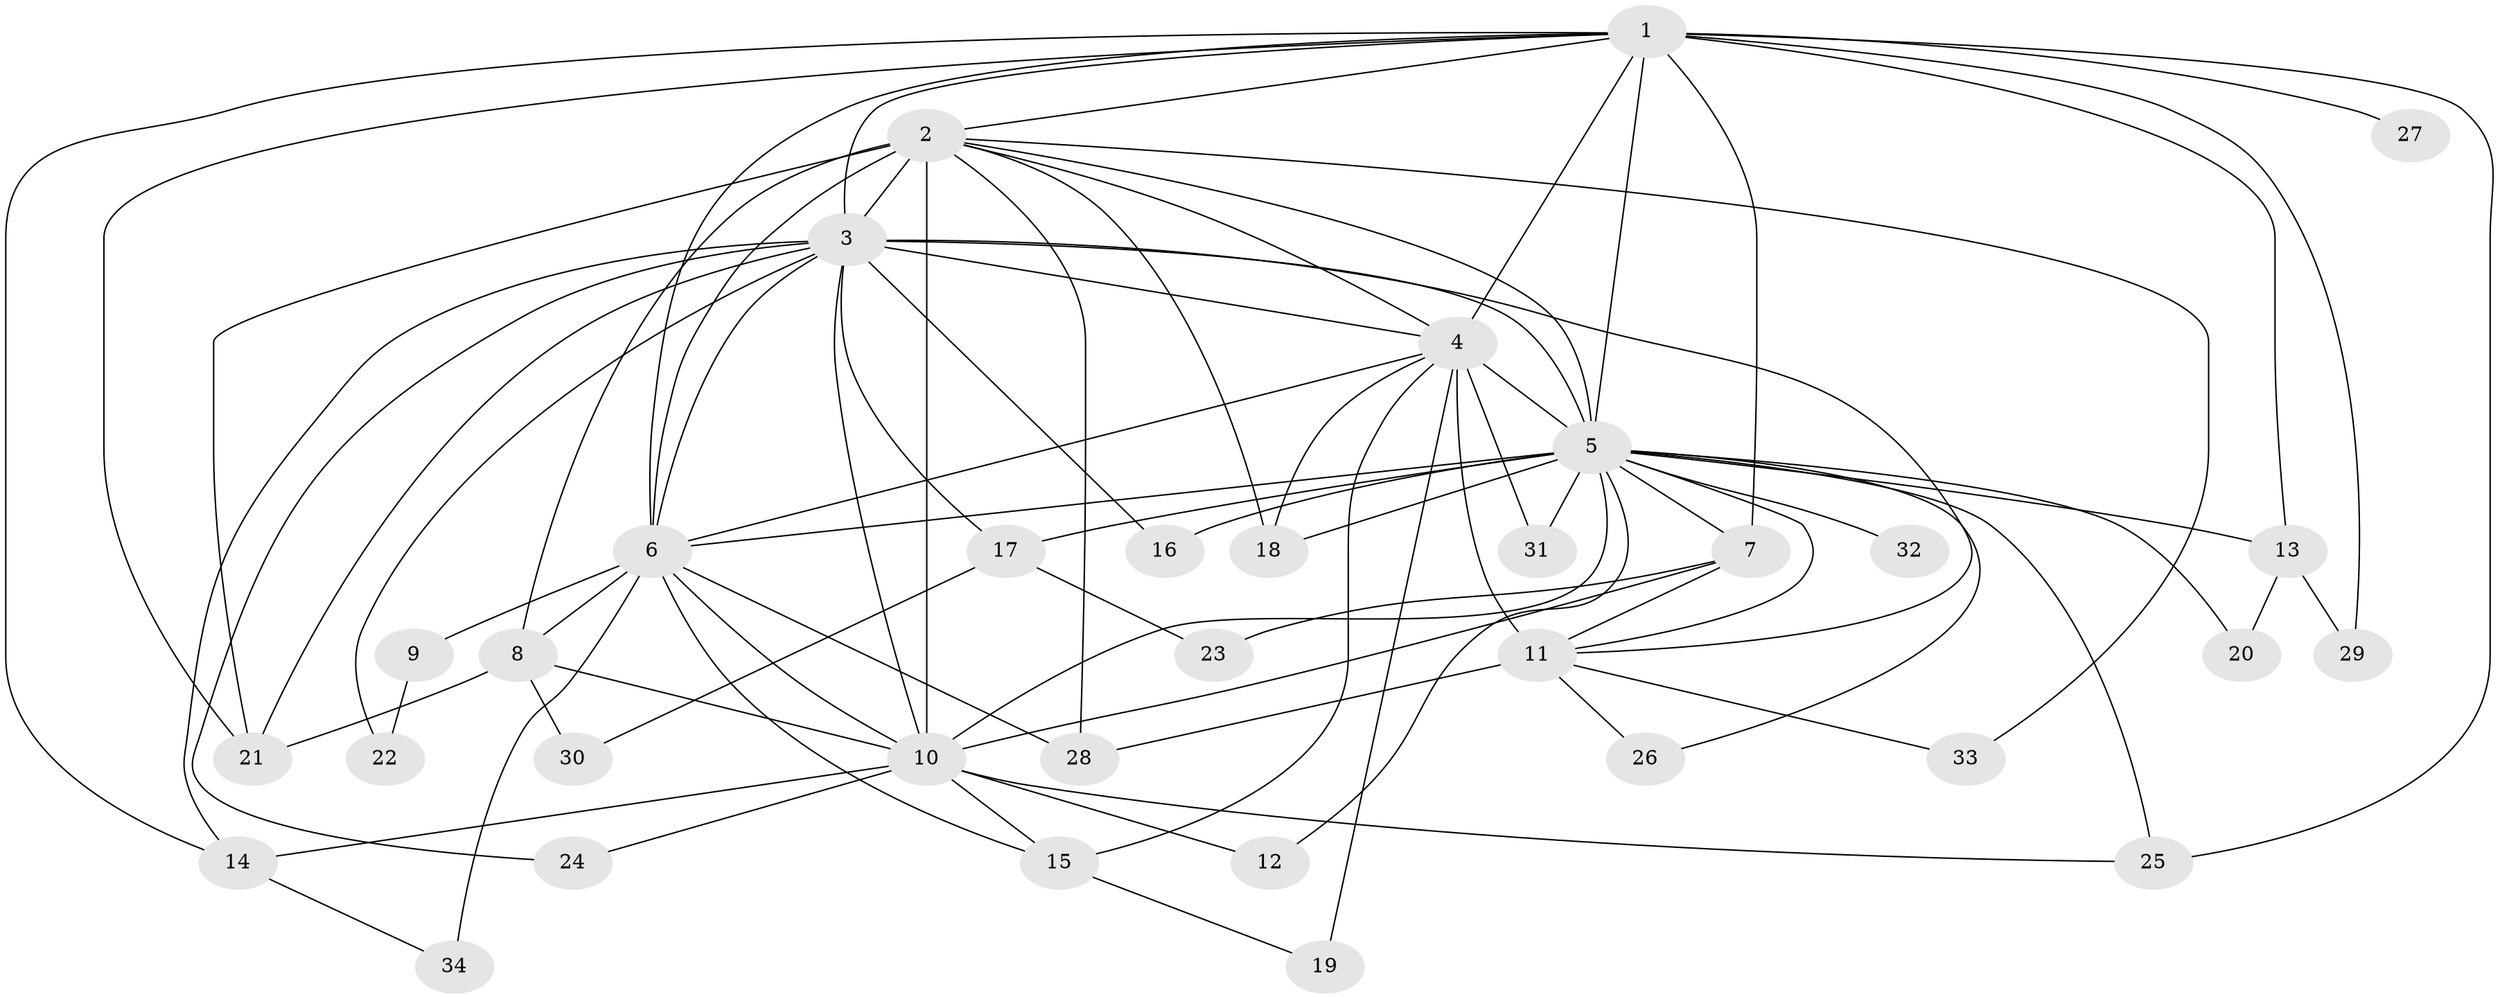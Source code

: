 // original degree distribution, {18: 0.029411764705882353, 19: 0.014705882352941176, 12: 0.014705882352941176, 20: 0.014705882352941176, 14: 0.014705882352941176, 22: 0.014705882352941176, 16: 0.014705882352941176, 15: 0.014705882352941176, 21: 0.014705882352941176, 5: 0.029411764705882353, 2: 0.5588235294117647, 4: 0.10294117647058823, 3: 0.16176470588235295}
// Generated by graph-tools (version 1.1) at 2025/34/03/09/25 02:34:39]
// undirected, 34 vertices, 81 edges
graph export_dot {
graph [start="1"]
  node [color=gray90,style=filled];
  1;
  2;
  3;
  4;
  5;
  6;
  7;
  8;
  9;
  10;
  11;
  12;
  13;
  14;
  15;
  16;
  17;
  18;
  19;
  20;
  21;
  22;
  23;
  24;
  25;
  26;
  27;
  28;
  29;
  30;
  31;
  32;
  33;
  34;
  1 -- 2 [weight=2.0];
  1 -- 3 [weight=2.0];
  1 -- 4 [weight=2.0];
  1 -- 5 [weight=3.0];
  1 -- 6 [weight=1.0];
  1 -- 7 [weight=1.0];
  1 -- 13 [weight=1.0];
  1 -- 14 [weight=1.0];
  1 -- 21 [weight=1.0];
  1 -- 25 [weight=1.0];
  1 -- 27 [weight=1.0];
  1 -- 29 [weight=1.0];
  2 -- 3 [weight=4.0];
  2 -- 4 [weight=4.0];
  2 -- 5 [weight=4.0];
  2 -- 6 [weight=2.0];
  2 -- 8 [weight=1.0];
  2 -- 10 [weight=8.0];
  2 -- 18 [weight=1.0];
  2 -- 21 [weight=1.0];
  2 -- 28 [weight=1.0];
  2 -- 33 [weight=1.0];
  3 -- 4 [weight=4.0];
  3 -- 5 [weight=4.0];
  3 -- 6 [weight=3.0];
  3 -- 10 [weight=2.0];
  3 -- 11 [weight=2.0];
  3 -- 14 [weight=1.0];
  3 -- 16 [weight=1.0];
  3 -- 17 [weight=2.0];
  3 -- 21 [weight=1.0];
  3 -- 22 [weight=1.0];
  3 -- 24 [weight=2.0];
  4 -- 5 [weight=4.0];
  4 -- 6 [weight=2.0];
  4 -- 11 [weight=12.0];
  4 -- 15 [weight=1.0];
  4 -- 18 [weight=1.0];
  4 -- 19 [weight=1.0];
  4 -- 31 [weight=1.0];
  5 -- 6 [weight=2.0];
  5 -- 7 [weight=1.0];
  5 -- 10 [weight=1.0];
  5 -- 11 [weight=3.0];
  5 -- 12 [weight=1.0];
  5 -- 13 [weight=1.0];
  5 -- 16 [weight=1.0];
  5 -- 17 [weight=1.0];
  5 -- 18 [weight=1.0];
  5 -- 20 [weight=1.0];
  5 -- 25 [weight=1.0];
  5 -- 26 [weight=1.0];
  5 -- 31 [weight=1.0];
  5 -- 32 [weight=1.0];
  6 -- 8 [weight=2.0];
  6 -- 9 [weight=1.0];
  6 -- 10 [weight=1.0];
  6 -- 15 [weight=1.0];
  6 -- 28 [weight=1.0];
  6 -- 34 [weight=1.0];
  7 -- 10 [weight=1.0];
  7 -- 11 [weight=1.0];
  7 -- 23 [weight=1.0];
  8 -- 10 [weight=1.0];
  8 -- 21 [weight=1.0];
  8 -- 30 [weight=1.0];
  9 -- 22 [weight=1.0];
  10 -- 12 [weight=1.0];
  10 -- 14 [weight=1.0];
  10 -- 15 [weight=1.0];
  10 -- 24 [weight=1.0];
  10 -- 25 [weight=1.0];
  11 -- 26 [weight=1.0];
  11 -- 28 [weight=1.0];
  11 -- 33 [weight=1.0];
  13 -- 20 [weight=1.0];
  13 -- 29 [weight=1.0];
  14 -- 34 [weight=1.0];
  15 -- 19 [weight=1.0];
  17 -- 23 [weight=1.0];
  17 -- 30 [weight=1.0];
}
